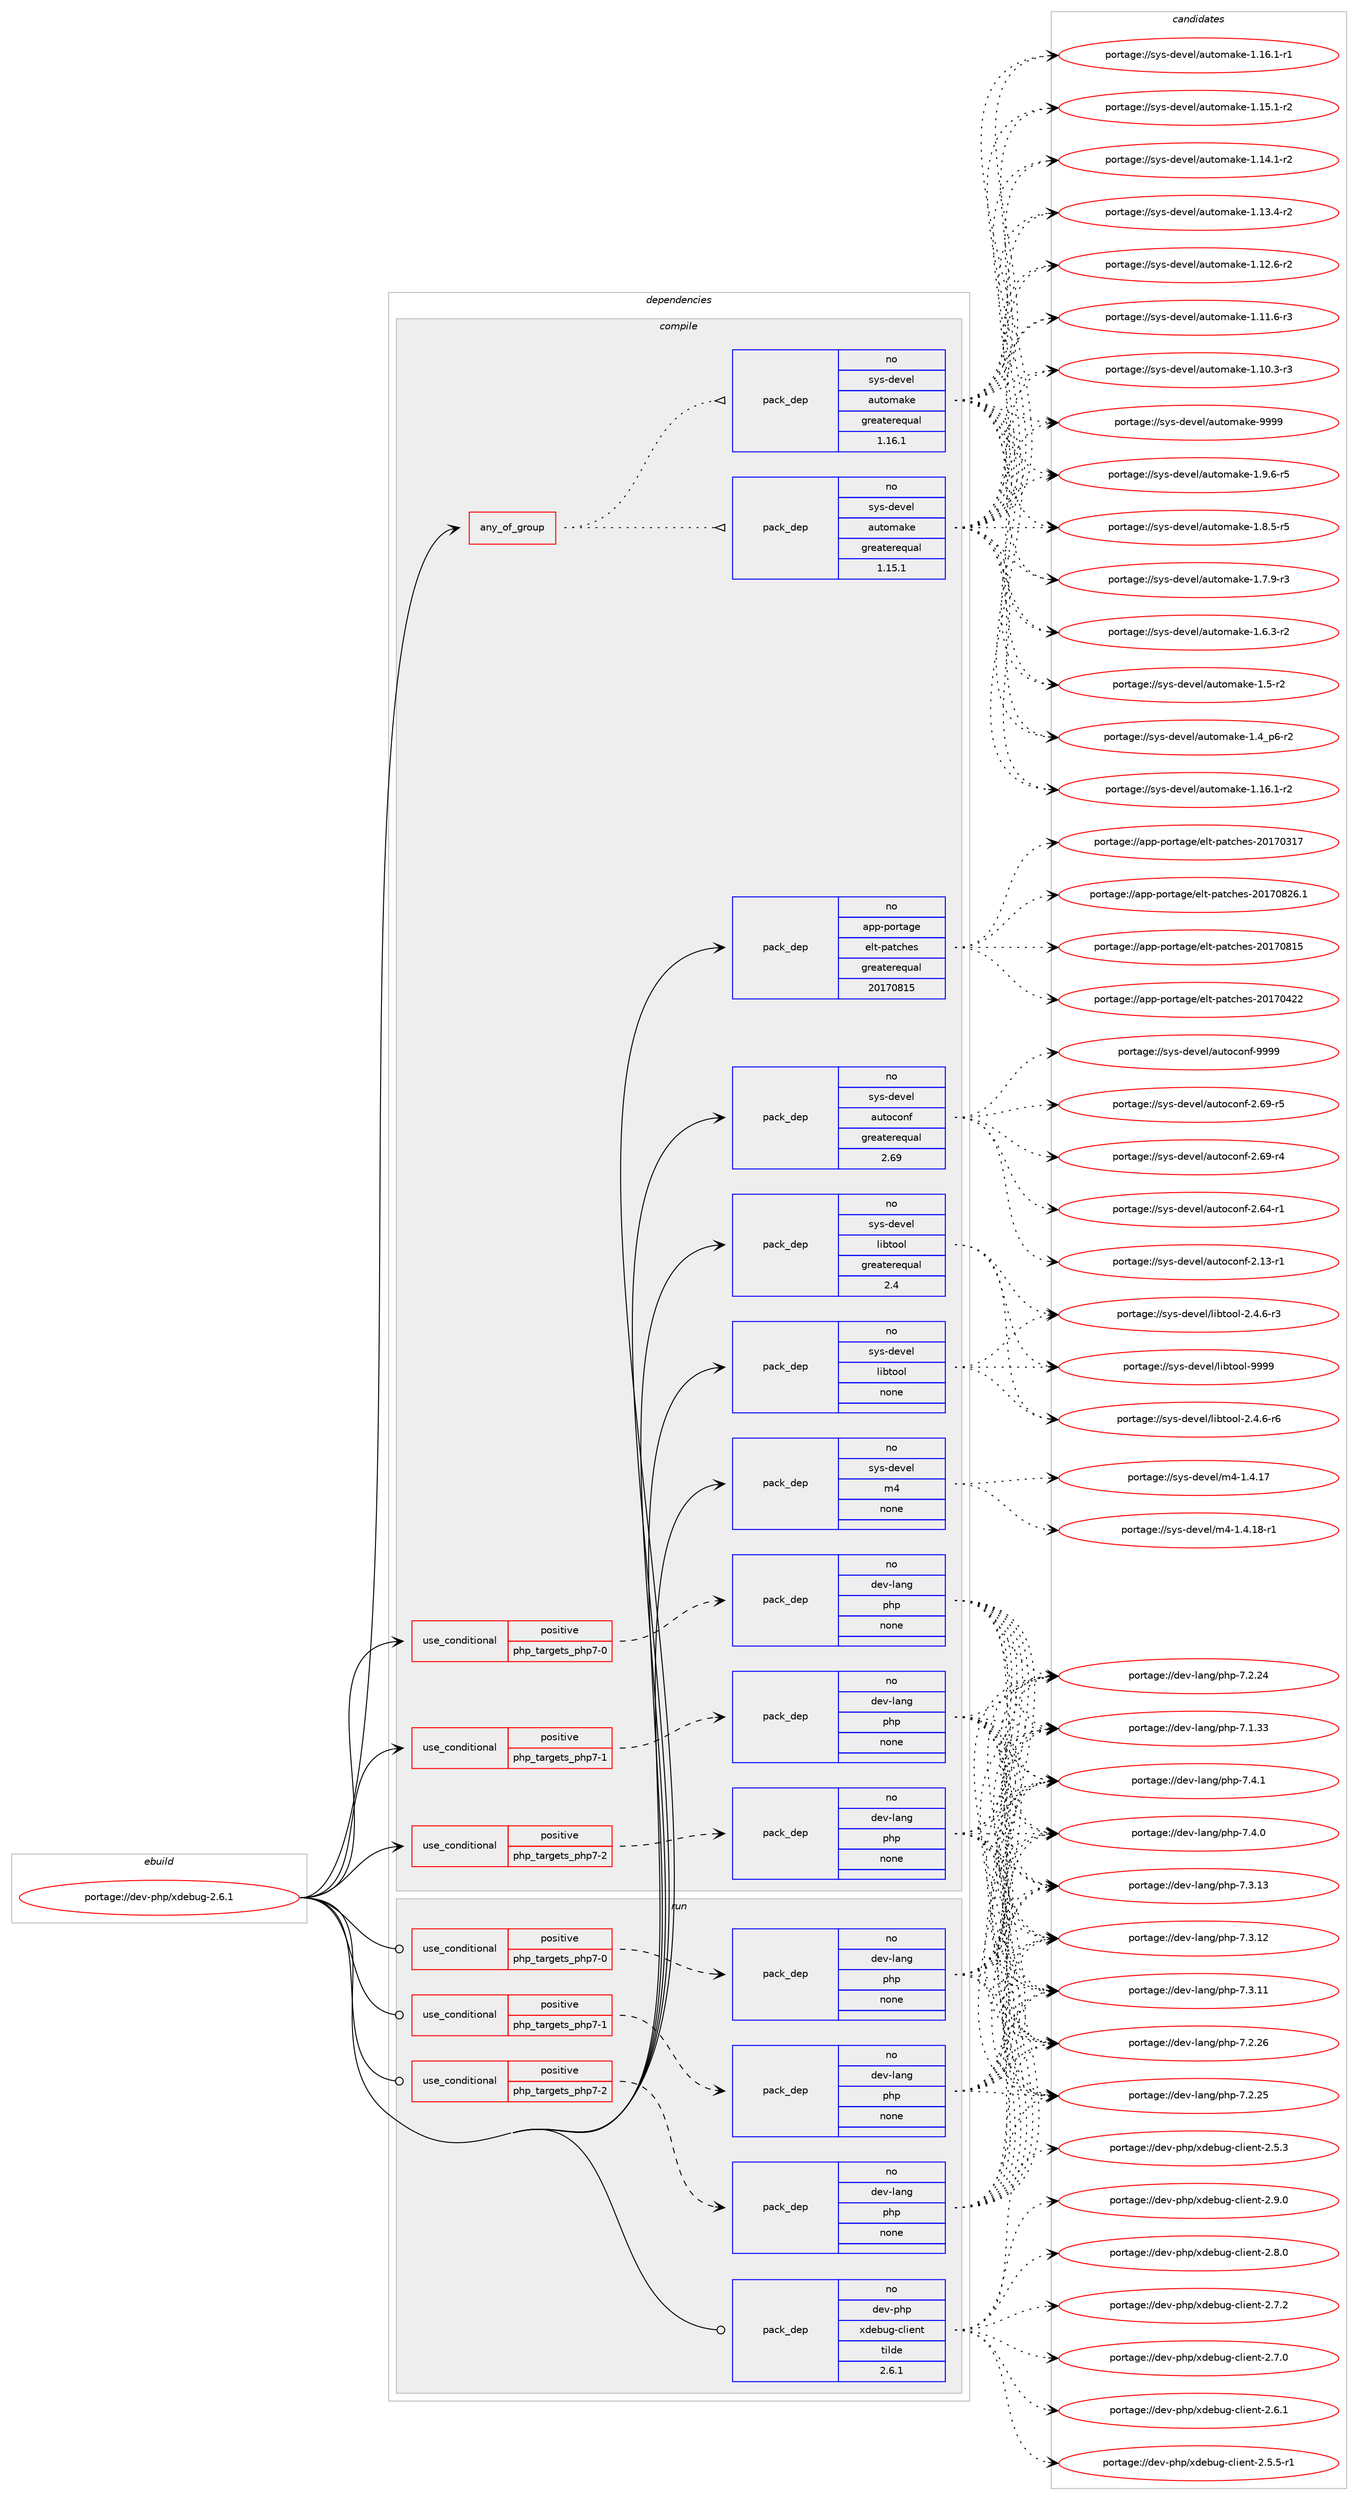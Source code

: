 digraph prolog {

# *************
# Graph options
# *************

newrank=true;
concentrate=true;
compound=true;
graph [rankdir=LR,fontname=Helvetica,fontsize=10,ranksep=1.5];#, ranksep=2.5, nodesep=0.2];
edge  [arrowhead=vee];
node  [fontname=Helvetica,fontsize=10];

# **********
# The ebuild
# **********

subgraph cluster_leftcol {
color=gray;
label=<<i>ebuild</i>>;
id [label="portage://dev-php/xdebug-2.6.1", color=red, width=4, href="../dev-php/xdebug-2.6.1.svg"];
}

# ****************
# The dependencies
# ****************

subgraph cluster_midcol {
color=gray;
label=<<i>dependencies</i>>;
subgraph cluster_compile {
fillcolor="#eeeeee";
style=filled;
label=<<i>compile</i>>;
subgraph any4793 {
dependency474041 [label=<<TABLE BORDER="0" CELLBORDER="1" CELLSPACING="0" CELLPADDING="4"><TR><TD CELLPADDING="10">any_of_group</TD></TR></TABLE>>, shape=none, color=red];subgraph pack349238 {
dependency474042 [label=<<TABLE BORDER="0" CELLBORDER="1" CELLSPACING="0" CELLPADDING="4" WIDTH="220"><TR><TD ROWSPAN="6" CELLPADDING="30">pack_dep</TD></TR><TR><TD WIDTH="110">no</TD></TR><TR><TD>sys-devel</TD></TR><TR><TD>automake</TD></TR><TR><TD>greaterequal</TD></TR><TR><TD>1.16.1</TD></TR></TABLE>>, shape=none, color=blue];
}
dependency474041:e -> dependency474042:w [weight=20,style="dotted",arrowhead="oinv"];
subgraph pack349239 {
dependency474043 [label=<<TABLE BORDER="0" CELLBORDER="1" CELLSPACING="0" CELLPADDING="4" WIDTH="220"><TR><TD ROWSPAN="6" CELLPADDING="30">pack_dep</TD></TR><TR><TD WIDTH="110">no</TD></TR><TR><TD>sys-devel</TD></TR><TR><TD>automake</TD></TR><TR><TD>greaterequal</TD></TR><TR><TD>1.15.1</TD></TR></TABLE>>, shape=none, color=blue];
}
dependency474041:e -> dependency474043:w [weight=20,style="dotted",arrowhead="oinv"];
}
id:e -> dependency474041:w [weight=20,style="solid",arrowhead="vee"];
subgraph cond119785 {
dependency474044 [label=<<TABLE BORDER="0" CELLBORDER="1" CELLSPACING="0" CELLPADDING="4"><TR><TD ROWSPAN="3" CELLPADDING="10">use_conditional</TD></TR><TR><TD>positive</TD></TR><TR><TD>php_targets_php7-0</TD></TR></TABLE>>, shape=none, color=red];
subgraph pack349240 {
dependency474045 [label=<<TABLE BORDER="0" CELLBORDER="1" CELLSPACING="0" CELLPADDING="4" WIDTH="220"><TR><TD ROWSPAN="6" CELLPADDING="30">pack_dep</TD></TR><TR><TD WIDTH="110">no</TD></TR><TR><TD>dev-lang</TD></TR><TR><TD>php</TD></TR><TR><TD>none</TD></TR><TR><TD></TD></TR></TABLE>>, shape=none, color=blue];
}
dependency474044:e -> dependency474045:w [weight=20,style="dashed",arrowhead="vee"];
}
id:e -> dependency474044:w [weight=20,style="solid",arrowhead="vee"];
subgraph cond119786 {
dependency474046 [label=<<TABLE BORDER="0" CELLBORDER="1" CELLSPACING="0" CELLPADDING="4"><TR><TD ROWSPAN="3" CELLPADDING="10">use_conditional</TD></TR><TR><TD>positive</TD></TR><TR><TD>php_targets_php7-1</TD></TR></TABLE>>, shape=none, color=red];
subgraph pack349241 {
dependency474047 [label=<<TABLE BORDER="0" CELLBORDER="1" CELLSPACING="0" CELLPADDING="4" WIDTH="220"><TR><TD ROWSPAN="6" CELLPADDING="30">pack_dep</TD></TR><TR><TD WIDTH="110">no</TD></TR><TR><TD>dev-lang</TD></TR><TR><TD>php</TD></TR><TR><TD>none</TD></TR><TR><TD></TD></TR></TABLE>>, shape=none, color=blue];
}
dependency474046:e -> dependency474047:w [weight=20,style="dashed",arrowhead="vee"];
}
id:e -> dependency474046:w [weight=20,style="solid",arrowhead="vee"];
subgraph cond119787 {
dependency474048 [label=<<TABLE BORDER="0" CELLBORDER="1" CELLSPACING="0" CELLPADDING="4"><TR><TD ROWSPAN="3" CELLPADDING="10">use_conditional</TD></TR><TR><TD>positive</TD></TR><TR><TD>php_targets_php7-2</TD></TR></TABLE>>, shape=none, color=red];
subgraph pack349242 {
dependency474049 [label=<<TABLE BORDER="0" CELLBORDER="1" CELLSPACING="0" CELLPADDING="4" WIDTH="220"><TR><TD ROWSPAN="6" CELLPADDING="30">pack_dep</TD></TR><TR><TD WIDTH="110">no</TD></TR><TR><TD>dev-lang</TD></TR><TR><TD>php</TD></TR><TR><TD>none</TD></TR><TR><TD></TD></TR></TABLE>>, shape=none, color=blue];
}
dependency474048:e -> dependency474049:w [weight=20,style="dashed",arrowhead="vee"];
}
id:e -> dependency474048:w [weight=20,style="solid",arrowhead="vee"];
subgraph pack349243 {
dependency474050 [label=<<TABLE BORDER="0" CELLBORDER="1" CELLSPACING="0" CELLPADDING="4" WIDTH="220"><TR><TD ROWSPAN="6" CELLPADDING="30">pack_dep</TD></TR><TR><TD WIDTH="110">no</TD></TR><TR><TD>app-portage</TD></TR><TR><TD>elt-patches</TD></TR><TR><TD>greaterequal</TD></TR><TR><TD>20170815</TD></TR></TABLE>>, shape=none, color=blue];
}
id:e -> dependency474050:w [weight=20,style="solid",arrowhead="vee"];
subgraph pack349244 {
dependency474051 [label=<<TABLE BORDER="0" CELLBORDER="1" CELLSPACING="0" CELLPADDING="4" WIDTH="220"><TR><TD ROWSPAN="6" CELLPADDING="30">pack_dep</TD></TR><TR><TD WIDTH="110">no</TD></TR><TR><TD>sys-devel</TD></TR><TR><TD>autoconf</TD></TR><TR><TD>greaterequal</TD></TR><TR><TD>2.69</TD></TR></TABLE>>, shape=none, color=blue];
}
id:e -> dependency474051:w [weight=20,style="solid",arrowhead="vee"];
subgraph pack349245 {
dependency474052 [label=<<TABLE BORDER="0" CELLBORDER="1" CELLSPACING="0" CELLPADDING="4" WIDTH="220"><TR><TD ROWSPAN="6" CELLPADDING="30">pack_dep</TD></TR><TR><TD WIDTH="110">no</TD></TR><TR><TD>sys-devel</TD></TR><TR><TD>libtool</TD></TR><TR><TD>greaterequal</TD></TR><TR><TD>2.4</TD></TR></TABLE>>, shape=none, color=blue];
}
id:e -> dependency474052:w [weight=20,style="solid",arrowhead="vee"];
subgraph pack349246 {
dependency474053 [label=<<TABLE BORDER="0" CELLBORDER="1" CELLSPACING="0" CELLPADDING="4" WIDTH="220"><TR><TD ROWSPAN="6" CELLPADDING="30">pack_dep</TD></TR><TR><TD WIDTH="110">no</TD></TR><TR><TD>sys-devel</TD></TR><TR><TD>libtool</TD></TR><TR><TD>none</TD></TR><TR><TD></TD></TR></TABLE>>, shape=none, color=blue];
}
id:e -> dependency474053:w [weight=20,style="solid",arrowhead="vee"];
subgraph pack349247 {
dependency474054 [label=<<TABLE BORDER="0" CELLBORDER="1" CELLSPACING="0" CELLPADDING="4" WIDTH="220"><TR><TD ROWSPAN="6" CELLPADDING="30">pack_dep</TD></TR><TR><TD WIDTH="110">no</TD></TR><TR><TD>sys-devel</TD></TR><TR><TD>m4</TD></TR><TR><TD>none</TD></TR><TR><TD></TD></TR></TABLE>>, shape=none, color=blue];
}
id:e -> dependency474054:w [weight=20,style="solid",arrowhead="vee"];
}
subgraph cluster_compileandrun {
fillcolor="#eeeeee";
style=filled;
label=<<i>compile and run</i>>;
}
subgraph cluster_run {
fillcolor="#eeeeee";
style=filled;
label=<<i>run</i>>;
subgraph cond119788 {
dependency474055 [label=<<TABLE BORDER="0" CELLBORDER="1" CELLSPACING="0" CELLPADDING="4"><TR><TD ROWSPAN="3" CELLPADDING="10">use_conditional</TD></TR><TR><TD>positive</TD></TR><TR><TD>php_targets_php7-0</TD></TR></TABLE>>, shape=none, color=red];
subgraph pack349248 {
dependency474056 [label=<<TABLE BORDER="0" CELLBORDER="1" CELLSPACING="0" CELLPADDING="4" WIDTH="220"><TR><TD ROWSPAN="6" CELLPADDING="30">pack_dep</TD></TR><TR><TD WIDTH="110">no</TD></TR><TR><TD>dev-lang</TD></TR><TR><TD>php</TD></TR><TR><TD>none</TD></TR><TR><TD></TD></TR></TABLE>>, shape=none, color=blue];
}
dependency474055:e -> dependency474056:w [weight=20,style="dashed",arrowhead="vee"];
}
id:e -> dependency474055:w [weight=20,style="solid",arrowhead="odot"];
subgraph cond119789 {
dependency474057 [label=<<TABLE BORDER="0" CELLBORDER="1" CELLSPACING="0" CELLPADDING="4"><TR><TD ROWSPAN="3" CELLPADDING="10">use_conditional</TD></TR><TR><TD>positive</TD></TR><TR><TD>php_targets_php7-1</TD></TR></TABLE>>, shape=none, color=red];
subgraph pack349249 {
dependency474058 [label=<<TABLE BORDER="0" CELLBORDER="1" CELLSPACING="0" CELLPADDING="4" WIDTH="220"><TR><TD ROWSPAN="6" CELLPADDING="30">pack_dep</TD></TR><TR><TD WIDTH="110">no</TD></TR><TR><TD>dev-lang</TD></TR><TR><TD>php</TD></TR><TR><TD>none</TD></TR><TR><TD></TD></TR></TABLE>>, shape=none, color=blue];
}
dependency474057:e -> dependency474058:w [weight=20,style="dashed",arrowhead="vee"];
}
id:e -> dependency474057:w [weight=20,style="solid",arrowhead="odot"];
subgraph cond119790 {
dependency474059 [label=<<TABLE BORDER="0" CELLBORDER="1" CELLSPACING="0" CELLPADDING="4"><TR><TD ROWSPAN="3" CELLPADDING="10">use_conditional</TD></TR><TR><TD>positive</TD></TR><TR><TD>php_targets_php7-2</TD></TR></TABLE>>, shape=none, color=red];
subgraph pack349250 {
dependency474060 [label=<<TABLE BORDER="0" CELLBORDER="1" CELLSPACING="0" CELLPADDING="4" WIDTH="220"><TR><TD ROWSPAN="6" CELLPADDING="30">pack_dep</TD></TR><TR><TD WIDTH="110">no</TD></TR><TR><TD>dev-lang</TD></TR><TR><TD>php</TD></TR><TR><TD>none</TD></TR><TR><TD></TD></TR></TABLE>>, shape=none, color=blue];
}
dependency474059:e -> dependency474060:w [weight=20,style="dashed",arrowhead="vee"];
}
id:e -> dependency474059:w [weight=20,style="solid",arrowhead="odot"];
subgraph pack349251 {
dependency474061 [label=<<TABLE BORDER="0" CELLBORDER="1" CELLSPACING="0" CELLPADDING="4" WIDTH="220"><TR><TD ROWSPAN="6" CELLPADDING="30">pack_dep</TD></TR><TR><TD WIDTH="110">no</TD></TR><TR><TD>dev-php</TD></TR><TR><TD>xdebug-client</TD></TR><TR><TD>tilde</TD></TR><TR><TD>2.6.1</TD></TR></TABLE>>, shape=none, color=blue];
}
id:e -> dependency474061:w [weight=20,style="solid",arrowhead="odot"];
}
}

# **************
# The candidates
# **************

subgraph cluster_choices {
rank=same;
color=gray;
label=<<i>candidates</i>>;

subgraph choice349238 {
color=black;
nodesep=1;
choice115121115451001011181011084797117116111109971071014557575757 [label="portage://sys-devel/automake-9999", color=red, width=4,href="../sys-devel/automake-9999.svg"];
choice115121115451001011181011084797117116111109971071014549465746544511453 [label="portage://sys-devel/automake-1.9.6-r5", color=red, width=4,href="../sys-devel/automake-1.9.6-r5.svg"];
choice115121115451001011181011084797117116111109971071014549465646534511453 [label="portage://sys-devel/automake-1.8.5-r5", color=red, width=4,href="../sys-devel/automake-1.8.5-r5.svg"];
choice115121115451001011181011084797117116111109971071014549465546574511451 [label="portage://sys-devel/automake-1.7.9-r3", color=red, width=4,href="../sys-devel/automake-1.7.9-r3.svg"];
choice115121115451001011181011084797117116111109971071014549465446514511450 [label="portage://sys-devel/automake-1.6.3-r2", color=red, width=4,href="../sys-devel/automake-1.6.3-r2.svg"];
choice11512111545100101118101108479711711611110997107101454946534511450 [label="portage://sys-devel/automake-1.5-r2", color=red, width=4,href="../sys-devel/automake-1.5-r2.svg"];
choice115121115451001011181011084797117116111109971071014549465295112544511450 [label="portage://sys-devel/automake-1.4_p6-r2", color=red, width=4,href="../sys-devel/automake-1.4_p6-r2.svg"];
choice11512111545100101118101108479711711611110997107101454946495446494511450 [label="portage://sys-devel/automake-1.16.1-r2", color=red, width=4,href="../sys-devel/automake-1.16.1-r2.svg"];
choice11512111545100101118101108479711711611110997107101454946495446494511449 [label="portage://sys-devel/automake-1.16.1-r1", color=red, width=4,href="../sys-devel/automake-1.16.1-r1.svg"];
choice11512111545100101118101108479711711611110997107101454946495346494511450 [label="portage://sys-devel/automake-1.15.1-r2", color=red, width=4,href="../sys-devel/automake-1.15.1-r2.svg"];
choice11512111545100101118101108479711711611110997107101454946495246494511450 [label="portage://sys-devel/automake-1.14.1-r2", color=red, width=4,href="../sys-devel/automake-1.14.1-r2.svg"];
choice11512111545100101118101108479711711611110997107101454946495146524511450 [label="portage://sys-devel/automake-1.13.4-r2", color=red, width=4,href="../sys-devel/automake-1.13.4-r2.svg"];
choice11512111545100101118101108479711711611110997107101454946495046544511450 [label="portage://sys-devel/automake-1.12.6-r2", color=red, width=4,href="../sys-devel/automake-1.12.6-r2.svg"];
choice11512111545100101118101108479711711611110997107101454946494946544511451 [label="portage://sys-devel/automake-1.11.6-r3", color=red, width=4,href="../sys-devel/automake-1.11.6-r3.svg"];
choice11512111545100101118101108479711711611110997107101454946494846514511451 [label="portage://sys-devel/automake-1.10.3-r3", color=red, width=4,href="../sys-devel/automake-1.10.3-r3.svg"];
dependency474042:e -> choice115121115451001011181011084797117116111109971071014557575757:w [style=dotted,weight="100"];
dependency474042:e -> choice115121115451001011181011084797117116111109971071014549465746544511453:w [style=dotted,weight="100"];
dependency474042:e -> choice115121115451001011181011084797117116111109971071014549465646534511453:w [style=dotted,weight="100"];
dependency474042:e -> choice115121115451001011181011084797117116111109971071014549465546574511451:w [style=dotted,weight="100"];
dependency474042:e -> choice115121115451001011181011084797117116111109971071014549465446514511450:w [style=dotted,weight="100"];
dependency474042:e -> choice11512111545100101118101108479711711611110997107101454946534511450:w [style=dotted,weight="100"];
dependency474042:e -> choice115121115451001011181011084797117116111109971071014549465295112544511450:w [style=dotted,weight="100"];
dependency474042:e -> choice11512111545100101118101108479711711611110997107101454946495446494511450:w [style=dotted,weight="100"];
dependency474042:e -> choice11512111545100101118101108479711711611110997107101454946495446494511449:w [style=dotted,weight="100"];
dependency474042:e -> choice11512111545100101118101108479711711611110997107101454946495346494511450:w [style=dotted,weight="100"];
dependency474042:e -> choice11512111545100101118101108479711711611110997107101454946495246494511450:w [style=dotted,weight="100"];
dependency474042:e -> choice11512111545100101118101108479711711611110997107101454946495146524511450:w [style=dotted,weight="100"];
dependency474042:e -> choice11512111545100101118101108479711711611110997107101454946495046544511450:w [style=dotted,weight="100"];
dependency474042:e -> choice11512111545100101118101108479711711611110997107101454946494946544511451:w [style=dotted,weight="100"];
dependency474042:e -> choice11512111545100101118101108479711711611110997107101454946494846514511451:w [style=dotted,weight="100"];
}
subgraph choice349239 {
color=black;
nodesep=1;
choice115121115451001011181011084797117116111109971071014557575757 [label="portage://sys-devel/automake-9999", color=red, width=4,href="../sys-devel/automake-9999.svg"];
choice115121115451001011181011084797117116111109971071014549465746544511453 [label="portage://sys-devel/automake-1.9.6-r5", color=red, width=4,href="../sys-devel/automake-1.9.6-r5.svg"];
choice115121115451001011181011084797117116111109971071014549465646534511453 [label="portage://sys-devel/automake-1.8.5-r5", color=red, width=4,href="../sys-devel/automake-1.8.5-r5.svg"];
choice115121115451001011181011084797117116111109971071014549465546574511451 [label="portage://sys-devel/automake-1.7.9-r3", color=red, width=4,href="../sys-devel/automake-1.7.9-r3.svg"];
choice115121115451001011181011084797117116111109971071014549465446514511450 [label="portage://sys-devel/automake-1.6.3-r2", color=red, width=4,href="../sys-devel/automake-1.6.3-r2.svg"];
choice11512111545100101118101108479711711611110997107101454946534511450 [label="portage://sys-devel/automake-1.5-r2", color=red, width=4,href="../sys-devel/automake-1.5-r2.svg"];
choice115121115451001011181011084797117116111109971071014549465295112544511450 [label="portage://sys-devel/automake-1.4_p6-r2", color=red, width=4,href="../sys-devel/automake-1.4_p6-r2.svg"];
choice11512111545100101118101108479711711611110997107101454946495446494511450 [label="portage://sys-devel/automake-1.16.1-r2", color=red, width=4,href="../sys-devel/automake-1.16.1-r2.svg"];
choice11512111545100101118101108479711711611110997107101454946495446494511449 [label="portage://sys-devel/automake-1.16.1-r1", color=red, width=4,href="../sys-devel/automake-1.16.1-r1.svg"];
choice11512111545100101118101108479711711611110997107101454946495346494511450 [label="portage://sys-devel/automake-1.15.1-r2", color=red, width=4,href="../sys-devel/automake-1.15.1-r2.svg"];
choice11512111545100101118101108479711711611110997107101454946495246494511450 [label="portage://sys-devel/automake-1.14.1-r2", color=red, width=4,href="../sys-devel/automake-1.14.1-r2.svg"];
choice11512111545100101118101108479711711611110997107101454946495146524511450 [label="portage://sys-devel/automake-1.13.4-r2", color=red, width=4,href="../sys-devel/automake-1.13.4-r2.svg"];
choice11512111545100101118101108479711711611110997107101454946495046544511450 [label="portage://sys-devel/automake-1.12.6-r2", color=red, width=4,href="../sys-devel/automake-1.12.6-r2.svg"];
choice11512111545100101118101108479711711611110997107101454946494946544511451 [label="portage://sys-devel/automake-1.11.6-r3", color=red, width=4,href="../sys-devel/automake-1.11.6-r3.svg"];
choice11512111545100101118101108479711711611110997107101454946494846514511451 [label="portage://sys-devel/automake-1.10.3-r3", color=red, width=4,href="../sys-devel/automake-1.10.3-r3.svg"];
dependency474043:e -> choice115121115451001011181011084797117116111109971071014557575757:w [style=dotted,weight="100"];
dependency474043:e -> choice115121115451001011181011084797117116111109971071014549465746544511453:w [style=dotted,weight="100"];
dependency474043:e -> choice115121115451001011181011084797117116111109971071014549465646534511453:w [style=dotted,weight="100"];
dependency474043:e -> choice115121115451001011181011084797117116111109971071014549465546574511451:w [style=dotted,weight="100"];
dependency474043:e -> choice115121115451001011181011084797117116111109971071014549465446514511450:w [style=dotted,weight="100"];
dependency474043:e -> choice11512111545100101118101108479711711611110997107101454946534511450:w [style=dotted,weight="100"];
dependency474043:e -> choice115121115451001011181011084797117116111109971071014549465295112544511450:w [style=dotted,weight="100"];
dependency474043:e -> choice11512111545100101118101108479711711611110997107101454946495446494511450:w [style=dotted,weight="100"];
dependency474043:e -> choice11512111545100101118101108479711711611110997107101454946495446494511449:w [style=dotted,weight="100"];
dependency474043:e -> choice11512111545100101118101108479711711611110997107101454946495346494511450:w [style=dotted,weight="100"];
dependency474043:e -> choice11512111545100101118101108479711711611110997107101454946495246494511450:w [style=dotted,weight="100"];
dependency474043:e -> choice11512111545100101118101108479711711611110997107101454946495146524511450:w [style=dotted,weight="100"];
dependency474043:e -> choice11512111545100101118101108479711711611110997107101454946495046544511450:w [style=dotted,weight="100"];
dependency474043:e -> choice11512111545100101118101108479711711611110997107101454946494946544511451:w [style=dotted,weight="100"];
dependency474043:e -> choice11512111545100101118101108479711711611110997107101454946494846514511451:w [style=dotted,weight="100"];
}
subgraph choice349240 {
color=black;
nodesep=1;
choice100101118451089711010347112104112455546524649 [label="portage://dev-lang/php-7.4.1", color=red, width=4,href="../dev-lang/php-7.4.1.svg"];
choice100101118451089711010347112104112455546524648 [label="portage://dev-lang/php-7.4.0", color=red, width=4,href="../dev-lang/php-7.4.0.svg"];
choice10010111845108971101034711210411245554651464951 [label="portage://dev-lang/php-7.3.13", color=red, width=4,href="../dev-lang/php-7.3.13.svg"];
choice10010111845108971101034711210411245554651464950 [label="portage://dev-lang/php-7.3.12", color=red, width=4,href="../dev-lang/php-7.3.12.svg"];
choice10010111845108971101034711210411245554651464949 [label="portage://dev-lang/php-7.3.11", color=red, width=4,href="../dev-lang/php-7.3.11.svg"];
choice10010111845108971101034711210411245554650465054 [label="portage://dev-lang/php-7.2.26", color=red, width=4,href="../dev-lang/php-7.2.26.svg"];
choice10010111845108971101034711210411245554650465053 [label="portage://dev-lang/php-7.2.25", color=red, width=4,href="../dev-lang/php-7.2.25.svg"];
choice10010111845108971101034711210411245554650465052 [label="portage://dev-lang/php-7.2.24", color=red, width=4,href="../dev-lang/php-7.2.24.svg"];
choice10010111845108971101034711210411245554649465151 [label="portage://dev-lang/php-7.1.33", color=red, width=4,href="../dev-lang/php-7.1.33.svg"];
dependency474045:e -> choice100101118451089711010347112104112455546524649:w [style=dotted,weight="100"];
dependency474045:e -> choice100101118451089711010347112104112455546524648:w [style=dotted,weight="100"];
dependency474045:e -> choice10010111845108971101034711210411245554651464951:w [style=dotted,weight="100"];
dependency474045:e -> choice10010111845108971101034711210411245554651464950:w [style=dotted,weight="100"];
dependency474045:e -> choice10010111845108971101034711210411245554651464949:w [style=dotted,weight="100"];
dependency474045:e -> choice10010111845108971101034711210411245554650465054:w [style=dotted,weight="100"];
dependency474045:e -> choice10010111845108971101034711210411245554650465053:w [style=dotted,weight="100"];
dependency474045:e -> choice10010111845108971101034711210411245554650465052:w [style=dotted,weight="100"];
dependency474045:e -> choice10010111845108971101034711210411245554649465151:w [style=dotted,weight="100"];
}
subgraph choice349241 {
color=black;
nodesep=1;
choice100101118451089711010347112104112455546524649 [label="portage://dev-lang/php-7.4.1", color=red, width=4,href="../dev-lang/php-7.4.1.svg"];
choice100101118451089711010347112104112455546524648 [label="portage://dev-lang/php-7.4.0", color=red, width=4,href="../dev-lang/php-7.4.0.svg"];
choice10010111845108971101034711210411245554651464951 [label="portage://dev-lang/php-7.3.13", color=red, width=4,href="../dev-lang/php-7.3.13.svg"];
choice10010111845108971101034711210411245554651464950 [label="portage://dev-lang/php-7.3.12", color=red, width=4,href="../dev-lang/php-7.3.12.svg"];
choice10010111845108971101034711210411245554651464949 [label="portage://dev-lang/php-7.3.11", color=red, width=4,href="../dev-lang/php-7.3.11.svg"];
choice10010111845108971101034711210411245554650465054 [label="portage://dev-lang/php-7.2.26", color=red, width=4,href="../dev-lang/php-7.2.26.svg"];
choice10010111845108971101034711210411245554650465053 [label="portage://dev-lang/php-7.2.25", color=red, width=4,href="../dev-lang/php-7.2.25.svg"];
choice10010111845108971101034711210411245554650465052 [label="portage://dev-lang/php-7.2.24", color=red, width=4,href="../dev-lang/php-7.2.24.svg"];
choice10010111845108971101034711210411245554649465151 [label="portage://dev-lang/php-7.1.33", color=red, width=4,href="../dev-lang/php-7.1.33.svg"];
dependency474047:e -> choice100101118451089711010347112104112455546524649:w [style=dotted,weight="100"];
dependency474047:e -> choice100101118451089711010347112104112455546524648:w [style=dotted,weight="100"];
dependency474047:e -> choice10010111845108971101034711210411245554651464951:w [style=dotted,weight="100"];
dependency474047:e -> choice10010111845108971101034711210411245554651464950:w [style=dotted,weight="100"];
dependency474047:e -> choice10010111845108971101034711210411245554651464949:w [style=dotted,weight="100"];
dependency474047:e -> choice10010111845108971101034711210411245554650465054:w [style=dotted,weight="100"];
dependency474047:e -> choice10010111845108971101034711210411245554650465053:w [style=dotted,weight="100"];
dependency474047:e -> choice10010111845108971101034711210411245554650465052:w [style=dotted,weight="100"];
dependency474047:e -> choice10010111845108971101034711210411245554649465151:w [style=dotted,weight="100"];
}
subgraph choice349242 {
color=black;
nodesep=1;
choice100101118451089711010347112104112455546524649 [label="portage://dev-lang/php-7.4.1", color=red, width=4,href="../dev-lang/php-7.4.1.svg"];
choice100101118451089711010347112104112455546524648 [label="portage://dev-lang/php-7.4.0", color=red, width=4,href="../dev-lang/php-7.4.0.svg"];
choice10010111845108971101034711210411245554651464951 [label="portage://dev-lang/php-7.3.13", color=red, width=4,href="../dev-lang/php-7.3.13.svg"];
choice10010111845108971101034711210411245554651464950 [label="portage://dev-lang/php-7.3.12", color=red, width=4,href="../dev-lang/php-7.3.12.svg"];
choice10010111845108971101034711210411245554651464949 [label="portage://dev-lang/php-7.3.11", color=red, width=4,href="../dev-lang/php-7.3.11.svg"];
choice10010111845108971101034711210411245554650465054 [label="portage://dev-lang/php-7.2.26", color=red, width=4,href="../dev-lang/php-7.2.26.svg"];
choice10010111845108971101034711210411245554650465053 [label="portage://dev-lang/php-7.2.25", color=red, width=4,href="../dev-lang/php-7.2.25.svg"];
choice10010111845108971101034711210411245554650465052 [label="portage://dev-lang/php-7.2.24", color=red, width=4,href="../dev-lang/php-7.2.24.svg"];
choice10010111845108971101034711210411245554649465151 [label="portage://dev-lang/php-7.1.33", color=red, width=4,href="../dev-lang/php-7.1.33.svg"];
dependency474049:e -> choice100101118451089711010347112104112455546524649:w [style=dotted,weight="100"];
dependency474049:e -> choice100101118451089711010347112104112455546524648:w [style=dotted,weight="100"];
dependency474049:e -> choice10010111845108971101034711210411245554651464951:w [style=dotted,weight="100"];
dependency474049:e -> choice10010111845108971101034711210411245554651464950:w [style=dotted,weight="100"];
dependency474049:e -> choice10010111845108971101034711210411245554651464949:w [style=dotted,weight="100"];
dependency474049:e -> choice10010111845108971101034711210411245554650465054:w [style=dotted,weight="100"];
dependency474049:e -> choice10010111845108971101034711210411245554650465053:w [style=dotted,weight="100"];
dependency474049:e -> choice10010111845108971101034711210411245554650465052:w [style=dotted,weight="100"];
dependency474049:e -> choice10010111845108971101034711210411245554649465151:w [style=dotted,weight="100"];
}
subgraph choice349243 {
color=black;
nodesep=1;
choice971121124511211111411697103101471011081164511297116991041011154550484955485650544649 [label="portage://app-portage/elt-patches-20170826.1", color=red, width=4,href="../app-portage/elt-patches-20170826.1.svg"];
choice97112112451121111141169710310147101108116451129711699104101115455048495548564953 [label="portage://app-portage/elt-patches-20170815", color=red, width=4,href="../app-portage/elt-patches-20170815.svg"];
choice97112112451121111141169710310147101108116451129711699104101115455048495548525050 [label="portage://app-portage/elt-patches-20170422", color=red, width=4,href="../app-portage/elt-patches-20170422.svg"];
choice97112112451121111141169710310147101108116451129711699104101115455048495548514955 [label="portage://app-portage/elt-patches-20170317", color=red, width=4,href="../app-portage/elt-patches-20170317.svg"];
dependency474050:e -> choice971121124511211111411697103101471011081164511297116991041011154550484955485650544649:w [style=dotted,weight="100"];
dependency474050:e -> choice97112112451121111141169710310147101108116451129711699104101115455048495548564953:w [style=dotted,weight="100"];
dependency474050:e -> choice97112112451121111141169710310147101108116451129711699104101115455048495548525050:w [style=dotted,weight="100"];
dependency474050:e -> choice97112112451121111141169710310147101108116451129711699104101115455048495548514955:w [style=dotted,weight="100"];
}
subgraph choice349244 {
color=black;
nodesep=1;
choice115121115451001011181011084797117116111991111101024557575757 [label="portage://sys-devel/autoconf-9999", color=red, width=4,href="../sys-devel/autoconf-9999.svg"];
choice1151211154510010111810110847971171161119911111010245504654574511453 [label="portage://sys-devel/autoconf-2.69-r5", color=red, width=4,href="../sys-devel/autoconf-2.69-r5.svg"];
choice1151211154510010111810110847971171161119911111010245504654574511452 [label="portage://sys-devel/autoconf-2.69-r4", color=red, width=4,href="../sys-devel/autoconf-2.69-r4.svg"];
choice1151211154510010111810110847971171161119911111010245504654524511449 [label="portage://sys-devel/autoconf-2.64-r1", color=red, width=4,href="../sys-devel/autoconf-2.64-r1.svg"];
choice1151211154510010111810110847971171161119911111010245504649514511449 [label="portage://sys-devel/autoconf-2.13-r1", color=red, width=4,href="../sys-devel/autoconf-2.13-r1.svg"];
dependency474051:e -> choice115121115451001011181011084797117116111991111101024557575757:w [style=dotted,weight="100"];
dependency474051:e -> choice1151211154510010111810110847971171161119911111010245504654574511453:w [style=dotted,weight="100"];
dependency474051:e -> choice1151211154510010111810110847971171161119911111010245504654574511452:w [style=dotted,weight="100"];
dependency474051:e -> choice1151211154510010111810110847971171161119911111010245504654524511449:w [style=dotted,weight="100"];
dependency474051:e -> choice1151211154510010111810110847971171161119911111010245504649514511449:w [style=dotted,weight="100"];
}
subgraph choice349245 {
color=black;
nodesep=1;
choice1151211154510010111810110847108105981161111111084557575757 [label="portage://sys-devel/libtool-9999", color=red, width=4,href="../sys-devel/libtool-9999.svg"];
choice1151211154510010111810110847108105981161111111084550465246544511454 [label="portage://sys-devel/libtool-2.4.6-r6", color=red, width=4,href="../sys-devel/libtool-2.4.6-r6.svg"];
choice1151211154510010111810110847108105981161111111084550465246544511451 [label="portage://sys-devel/libtool-2.4.6-r3", color=red, width=4,href="../sys-devel/libtool-2.4.6-r3.svg"];
dependency474052:e -> choice1151211154510010111810110847108105981161111111084557575757:w [style=dotted,weight="100"];
dependency474052:e -> choice1151211154510010111810110847108105981161111111084550465246544511454:w [style=dotted,weight="100"];
dependency474052:e -> choice1151211154510010111810110847108105981161111111084550465246544511451:w [style=dotted,weight="100"];
}
subgraph choice349246 {
color=black;
nodesep=1;
choice1151211154510010111810110847108105981161111111084557575757 [label="portage://sys-devel/libtool-9999", color=red, width=4,href="../sys-devel/libtool-9999.svg"];
choice1151211154510010111810110847108105981161111111084550465246544511454 [label="portage://sys-devel/libtool-2.4.6-r6", color=red, width=4,href="../sys-devel/libtool-2.4.6-r6.svg"];
choice1151211154510010111810110847108105981161111111084550465246544511451 [label="portage://sys-devel/libtool-2.4.6-r3", color=red, width=4,href="../sys-devel/libtool-2.4.6-r3.svg"];
dependency474053:e -> choice1151211154510010111810110847108105981161111111084557575757:w [style=dotted,weight="100"];
dependency474053:e -> choice1151211154510010111810110847108105981161111111084550465246544511454:w [style=dotted,weight="100"];
dependency474053:e -> choice1151211154510010111810110847108105981161111111084550465246544511451:w [style=dotted,weight="100"];
}
subgraph choice349247 {
color=black;
nodesep=1;
choice115121115451001011181011084710952454946524649564511449 [label="portage://sys-devel/m4-1.4.18-r1", color=red, width=4,href="../sys-devel/m4-1.4.18-r1.svg"];
choice11512111545100101118101108471095245494652464955 [label="portage://sys-devel/m4-1.4.17", color=red, width=4,href="../sys-devel/m4-1.4.17.svg"];
dependency474054:e -> choice115121115451001011181011084710952454946524649564511449:w [style=dotted,weight="100"];
dependency474054:e -> choice11512111545100101118101108471095245494652464955:w [style=dotted,weight="100"];
}
subgraph choice349248 {
color=black;
nodesep=1;
choice100101118451089711010347112104112455546524649 [label="portage://dev-lang/php-7.4.1", color=red, width=4,href="../dev-lang/php-7.4.1.svg"];
choice100101118451089711010347112104112455546524648 [label="portage://dev-lang/php-7.4.0", color=red, width=4,href="../dev-lang/php-7.4.0.svg"];
choice10010111845108971101034711210411245554651464951 [label="portage://dev-lang/php-7.3.13", color=red, width=4,href="../dev-lang/php-7.3.13.svg"];
choice10010111845108971101034711210411245554651464950 [label="portage://dev-lang/php-7.3.12", color=red, width=4,href="../dev-lang/php-7.3.12.svg"];
choice10010111845108971101034711210411245554651464949 [label="portage://dev-lang/php-7.3.11", color=red, width=4,href="../dev-lang/php-7.3.11.svg"];
choice10010111845108971101034711210411245554650465054 [label="portage://dev-lang/php-7.2.26", color=red, width=4,href="../dev-lang/php-7.2.26.svg"];
choice10010111845108971101034711210411245554650465053 [label="portage://dev-lang/php-7.2.25", color=red, width=4,href="../dev-lang/php-7.2.25.svg"];
choice10010111845108971101034711210411245554650465052 [label="portage://dev-lang/php-7.2.24", color=red, width=4,href="../dev-lang/php-7.2.24.svg"];
choice10010111845108971101034711210411245554649465151 [label="portage://dev-lang/php-7.1.33", color=red, width=4,href="../dev-lang/php-7.1.33.svg"];
dependency474056:e -> choice100101118451089711010347112104112455546524649:w [style=dotted,weight="100"];
dependency474056:e -> choice100101118451089711010347112104112455546524648:w [style=dotted,weight="100"];
dependency474056:e -> choice10010111845108971101034711210411245554651464951:w [style=dotted,weight="100"];
dependency474056:e -> choice10010111845108971101034711210411245554651464950:w [style=dotted,weight="100"];
dependency474056:e -> choice10010111845108971101034711210411245554651464949:w [style=dotted,weight="100"];
dependency474056:e -> choice10010111845108971101034711210411245554650465054:w [style=dotted,weight="100"];
dependency474056:e -> choice10010111845108971101034711210411245554650465053:w [style=dotted,weight="100"];
dependency474056:e -> choice10010111845108971101034711210411245554650465052:w [style=dotted,weight="100"];
dependency474056:e -> choice10010111845108971101034711210411245554649465151:w [style=dotted,weight="100"];
}
subgraph choice349249 {
color=black;
nodesep=1;
choice100101118451089711010347112104112455546524649 [label="portage://dev-lang/php-7.4.1", color=red, width=4,href="../dev-lang/php-7.4.1.svg"];
choice100101118451089711010347112104112455546524648 [label="portage://dev-lang/php-7.4.0", color=red, width=4,href="../dev-lang/php-7.4.0.svg"];
choice10010111845108971101034711210411245554651464951 [label="portage://dev-lang/php-7.3.13", color=red, width=4,href="../dev-lang/php-7.3.13.svg"];
choice10010111845108971101034711210411245554651464950 [label="portage://dev-lang/php-7.3.12", color=red, width=4,href="../dev-lang/php-7.3.12.svg"];
choice10010111845108971101034711210411245554651464949 [label="portage://dev-lang/php-7.3.11", color=red, width=4,href="../dev-lang/php-7.3.11.svg"];
choice10010111845108971101034711210411245554650465054 [label="portage://dev-lang/php-7.2.26", color=red, width=4,href="../dev-lang/php-7.2.26.svg"];
choice10010111845108971101034711210411245554650465053 [label="portage://dev-lang/php-7.2.25", color=red, width=4,href="../dev-lang/php-7.2.25.svg"];
choice10010111845108971101034711210411245554650465052 [label="portage://dev-lang/php-7.2.24", color=red, width=4,href="../dev-lang/php-7.2.24.svg"];
choice10010111845108971101034711210411245554649465151 [label="portage://dev-lang/php-7.1.33", color=red, width=4,href="../dev-lang/php-7.1.33.svg"];
dependency474058:e -> choice100101118451089711010347112104112455546524649:w [style=dotted,weight="100"];
dependency474058:e -> choice100101118451089711010347112104112455546524648:w [style=dotted,weight="100"];
dependency474058:e -> choice10010111845108971101034711210411245554651464951:w [style=dotted,weight="100"];
dependency474058:e -> choice10010111845108971101034711210411245554651464950:w [style=dotted,weight="100"];
dependency474058:e -> choice10010111845108971101034711210411245554651464949:w [style=dotted,weight="100"];
dependency474058:e -> choice10010111845108971101034711210411245554650465054:w [style=dotted,weight="100"];
dependency474058:e -> choice10010111845108971101034711210411245554650465053:w [style=dotted,weight="100"];
dependency474058:e -> choice10010111845108971101034711210411245554650465052:w [style=dotted,weight="100"];
dependency474058:e -> choice10010111845108971101034711210411245554649465151:w [style=dotted,weight="100"];
}
subgraph choice349250 {
color=black;
nodesep=1;
choice100101118451089711010347112104112455546524649 [label="portage://dev-lang/php-7.4.1", color=red, width=4,href="../dev-lang/php-7.4.1.svg"];
choice100101118451089711010347112104112455546524648 [label="portage://dev-lang/php-7.4.0", color=red, width=4,href="../dev-lang/php-7.4.0.svg"];
choice10010111845108971101034711210411245554651464951 [label="portage://dev-lang/php-7.3.13", color=red, width=4,href="../dev-lang/php-7.3.13.svg"];
choice10010111845108971101034711210411245554651464950 [label="portage://dev-lang/php-7.3.12", color=red, width=4,href="../dev-lang/php-7.3.12.svg"];
choice10010111845108971101034711210411245554651464949 [label="portage://dev-lang/php-7.3.11", color=red, width=4,href="../dev-lang/php-7.3.11.svg"];
choice10010111845108971101034711210411245554650465054 [label="portage://dev-lang/php-7.2.26", color=red, width=4,href="../dev-lang/php-7.2.26.svg"];
choice10010111845108971101034711210411245554650465053 [label="portage://dev-lang/php-7.2.25", color=red, width=4,href="../dev-lang/php-7.2.25.svg"];
choice10010111845108971101034711210411245554650465052 [label="portage://dev-lang/php-7.2.24", color=red, width=4,href="../dev-lang/php-7.2.24.svg"];
choice10010111845108971101034711210411245554649465151 [label="portage://dev-lang/php-7.1.33", color=red, width=4,href="../dev-lang/php-7.1.33.svg"];
dependency474060:e -> choice100101118451089711010347112104112455546524649:w [style=dotted,weight="100"];
dependency474060:e -> choice100101118451089711010347112104112455546524648:w [style=dotted,weight="100"];
dependency474060:e -> choice10010111845108971101034711210411245554651464951:w [style=dotted,weight="100"];
dependency474060:e -> choice10010111845108971101034711210411245554651464950:w [style=dotted,weight="100"];
dependency474060:e -> choice10010111845108971101034711210411245554651464949:w [style=dotted,weight="100"];
dependency474060:e -> choice10010111845108971101034711210411245554650465054:w [style=dotted,weight="100"];
dependency474060:e -> choice10010111845108971101034711210411245554650465053:w [style=dotted,weight="100"];
dependency474060:e -> choice10010111845108971101034711210411245554650465052:w [style=dotted,weight="100"];
dependency474060:e -> choice10010111845108971101034711210411245554649465151:w [style=dotted,weight="100"];
}
subgraph choice349251 {
color=black;
nodesep=1;
choice1001011184511210411247120100101981171034599108105101110116455046574648 [label="portage://dev-php/xdebug-client-2.9.0", color=red, width=4,href="../dev-php/xdebug-client-2.9.0.svg"];
choice1001011184511210411247120100101981171034599108105101110116455046564648 [label="portage://dev-php/xdebug-client-2.8.0", color=red, width=4,href="../dev-php/xdebug-client-2.8.0.svg"];
choice1001011184511210411247120100101981171034599108105101110116455046554650 [label="portage://dev-php/xdebug-client-2.7.2", color=red, width=4,href="../dev-php/xdebug-client-2.7.2.svg"];
choice1001011184511210411247120100101981171034599108105101110116455046554648 [label="portage://dev-php/xdebug-client-2.7.0", color=red, width=4,href="../dev-php/xdebug-client-2.7.0.svg"];
choice1001011184511210411247120100101981171034599108105101110116455046544649 [label="portage://dev-php/xdebug-client-2.6.1", color=red, width=4,href="../dev-php/xdebug-client-2.6.1.svg"];
choice10010111845112104112471201001019811710345991081051011101164550465346534511449 [label="portage://dev-php/xdebug-client-2.5.5-r1", color=red, width=4,href="../dev-php/xdebug-client-2.5.5-r1.svg"];
choice1001011184511210411247120100101981171034599108105101110116455046534651 [label="portage://dev-php/xdebug-client-2.5.3", color=red, width=4,href="../dev-php/xdebug-client-2.5.3.svg"];
dependency474061:e -> choice1001011184511210411247120100101981171034599108105101110116455046574648:w [style=dotted,weight="100"];
dependency474061:e -> choice1001011184511210411247120100101981171034599108105101110116455046564648:w [style=dotted,weight="100"];
dependency474061:e -> choice1001011184511210411247120100101981171034599108105101110116455046554650:w [style=dotted,weight="100"];
dependency474061:e -> choice1001011184511210411247120100101981171034599108105101110116455046554648:w [style=dotted,weight="100"];
dependency474061:e -> choice1001011184511210411247120100101981171034599108105101110116455046544649:w [style=dotted,weight="100"];
dependency474061:e -> choice10010111845112104112471201001019811710345991081051011101164550465346534511449:w [style=dotted,weight="100"];
dependency474061:e -> choice1001011184511210411247120100101981171034599108105101110116455046534651:w [style=dotted,weight="100"];
}
}

}
